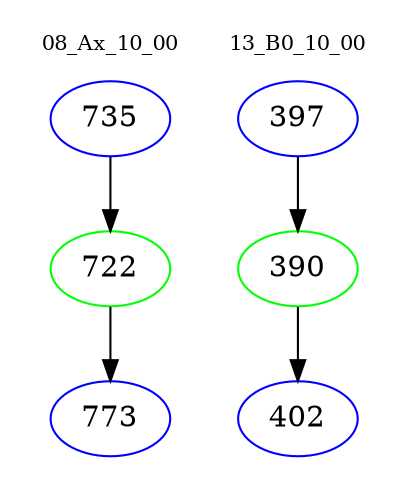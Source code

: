 digraph{
subgraph cluster_0 {
color = white
label = "08_Ax_10_00";
fontsize=10;
T0_735 [label="735", color="blue"]
T0_735 -> T0_722 [color="black"]
T0_722 [label="722", color="green"]
T0_722 -> T0_773 [color="black"]
T0_773 [label="773", color="blue"]
}
subgraph cluster_1 {
color = white
label = "13_B0_10_00";
fontsize=10;
T1_397 [label="397", color="blue"]
T1_397 -> T1_390 [color="black"]
T1_390 [label="390", color="green"]
T1_390 -> T1_402 [color="black"]
T1_402 [label="402", color="blue"]
}
}
